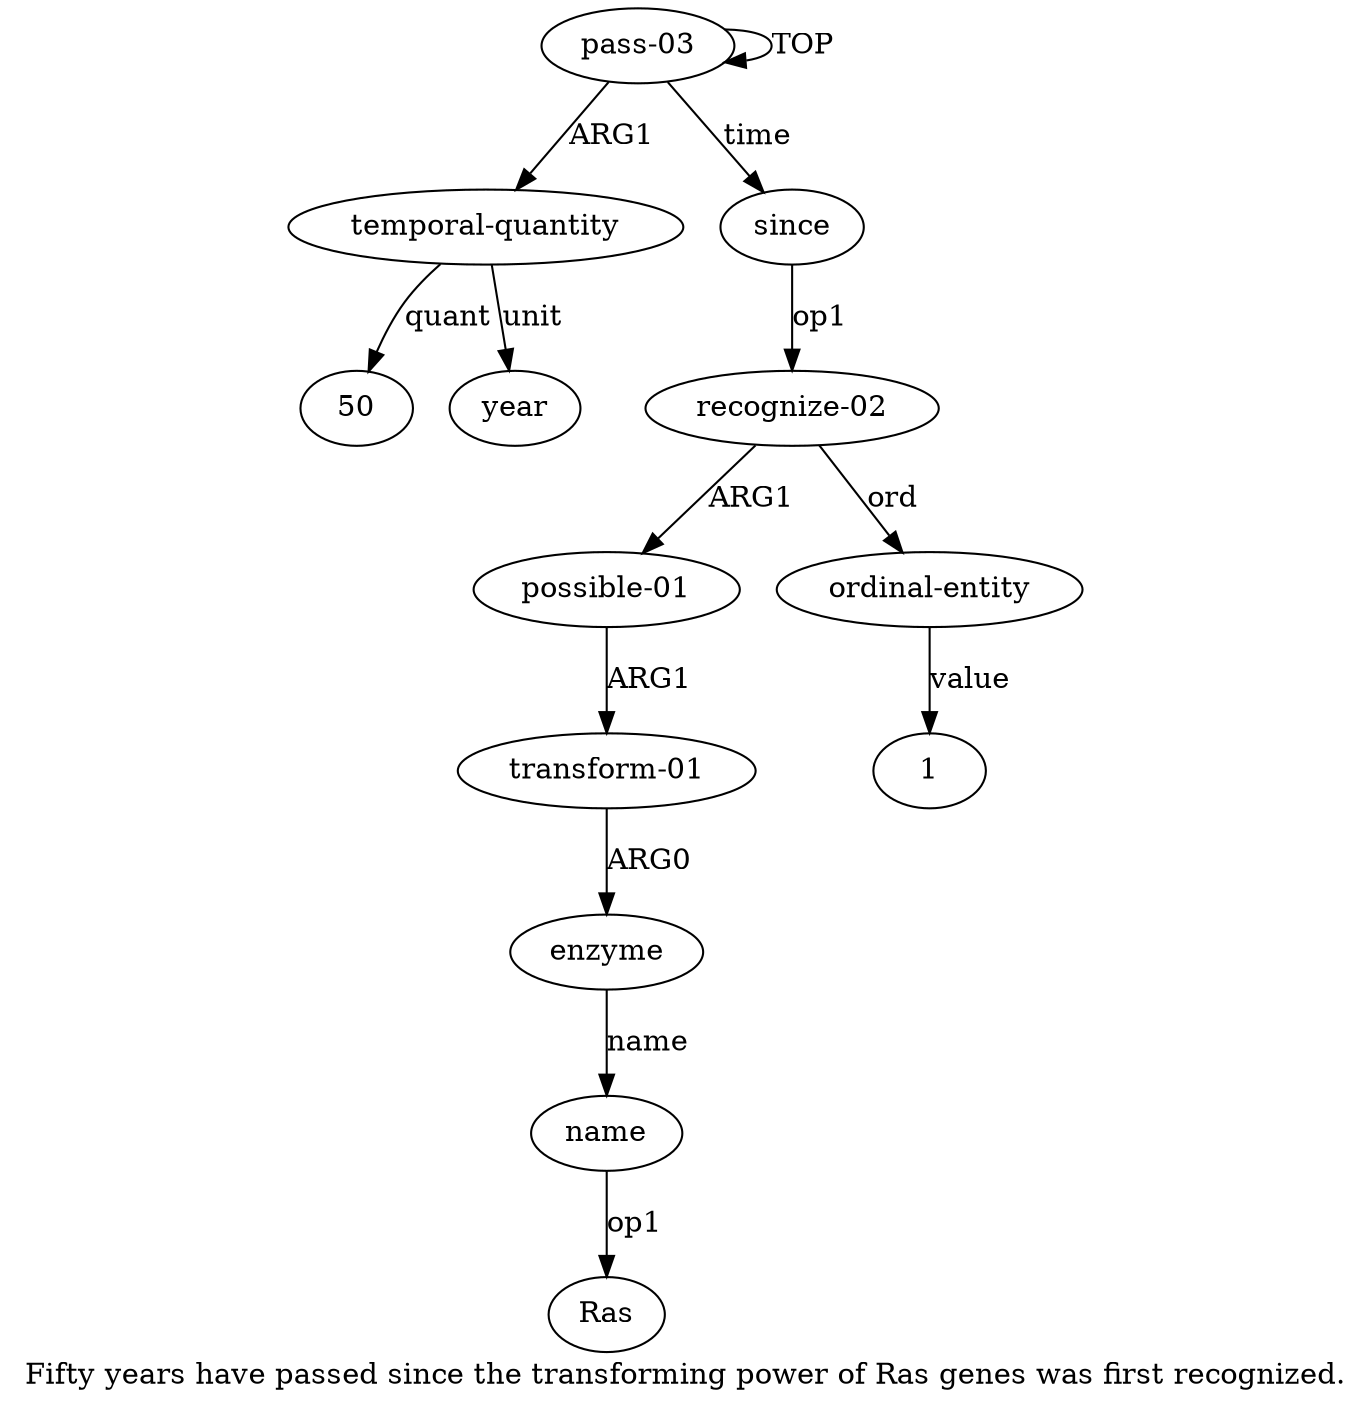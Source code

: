 digraph  {
	graph [label="Fifty years have passed since the transforming power of Ras genes was first recognized."];
	node [label="\N"];
	"a1 50"	 [color=black,
		gold_ind=-1,
		gold_label=50,
		label=50,
		test_ind=-1,
		test_label=50];
	a1	 [color=black,
		gold_ind=1,
		gold_label="temporal-quantity",
		label="temporal-quantity",
		test_ind=1,
		test_label="temporal-quantity"];
	a1 -> "a1 50" [key=0,
	color=black,
	gold_label=quant,
	label=quant,
	test_label=quant];
a2 [color=black,
	gold_ind=2,
	gold_label=year,
	label=year,
	test_ind=2,
	test_label=year];
a1 -> a2 [key=0,
color=black,
gold_label=unit,
label=unit,
test_label=unit];
a0 [color=black,
gold_ind=0,
gold_label="pass-03",
label="pass-03",
test_ind=0,
test_label="pass-03"];
a0 -> a1 [key=0,
color=black,
gold_label=ARG1,
label=ARG1,
test_label=ARG1];
a0 -> a0 [key=0,
color=black,
gold_label=TOP,
label=TOP,
test_label=TOP];
a3 [color=black,
gold_ind=3,
gold_label=since,
label=since,
test_ind=3,
test_label=since];
a0 -> a3 [key=0,
color=black,
gold_label=time,
label=time,
test_label=time];
a4 [color=black,
gold_ind=4,
gold_label="recognize-02",
label="recognize-02",
test_ind=4,
test_label="recognize-02"];
a3 -> a4 [key=0,
color=black,
gold_label=op1,
label=op1,
test_label=op1];
a5 [color=black,
gold_ind=5,
gold_label="possible-01",
label="possible-01",
test_ind=5,
test_label="possible-01"];
a6 [color=black,
gold_ind=6,
gold_label="transform-01",
label="transform-01",
test_ind=6,
test_label="transform-01"];
a5 -> a6 [key=0,
color=black,
gold_label=ARG1,
label=ARG1,
test_label=ARG1];
a4 -> a5 [key=0,
color=black,
gold_label=ARG1,
label=ARG1,
test_label=ARG1];
a9 [color=black,
gold_ind=9,
gold_label="ordinal-entity",
label="ordinal-entity",
test_ind=9,
test_label="ordinal-entity"];
a4 -> a9 [key=0,
color=black,
gold_label=ord,
label=ord,
test_label=ord];
a7 [color=black,
gold_ind=7,
gold_label=enzyme,
label=enzyme,
test_ind=7,
test_label=enzyme];
a8 [color=black,
gold_ind=8,
gold_label=name,
label=name,
test_ind=8,
test_label=name];
a7 -> a8 [key=0,
color=black,
gold_label=name,
label=name,
test_label=name];
a6 -> a7 [key=0,
color=black,
gold_label=ARG0,
label=ARG0,
test_label=ARG0];
"a9 1" [color=black,
gold_ind=-1,
gold_label=1,
label=1,
test_ind=-1,
test_label=1];
a9 -> "a9 1" [key=0,
color=black,
gold_label=value,
label=value,
test_label=value];
"a8 Ras" [color=black,
gold_ind=-1,
gold_label=Ras,
label=Ras,
test_ind=-1,
test_label=Ras];
a8 -> "a8 Ras" [key=0,
color=black,
gold_label=op1,
label=op1,
test_label=op1];
}
